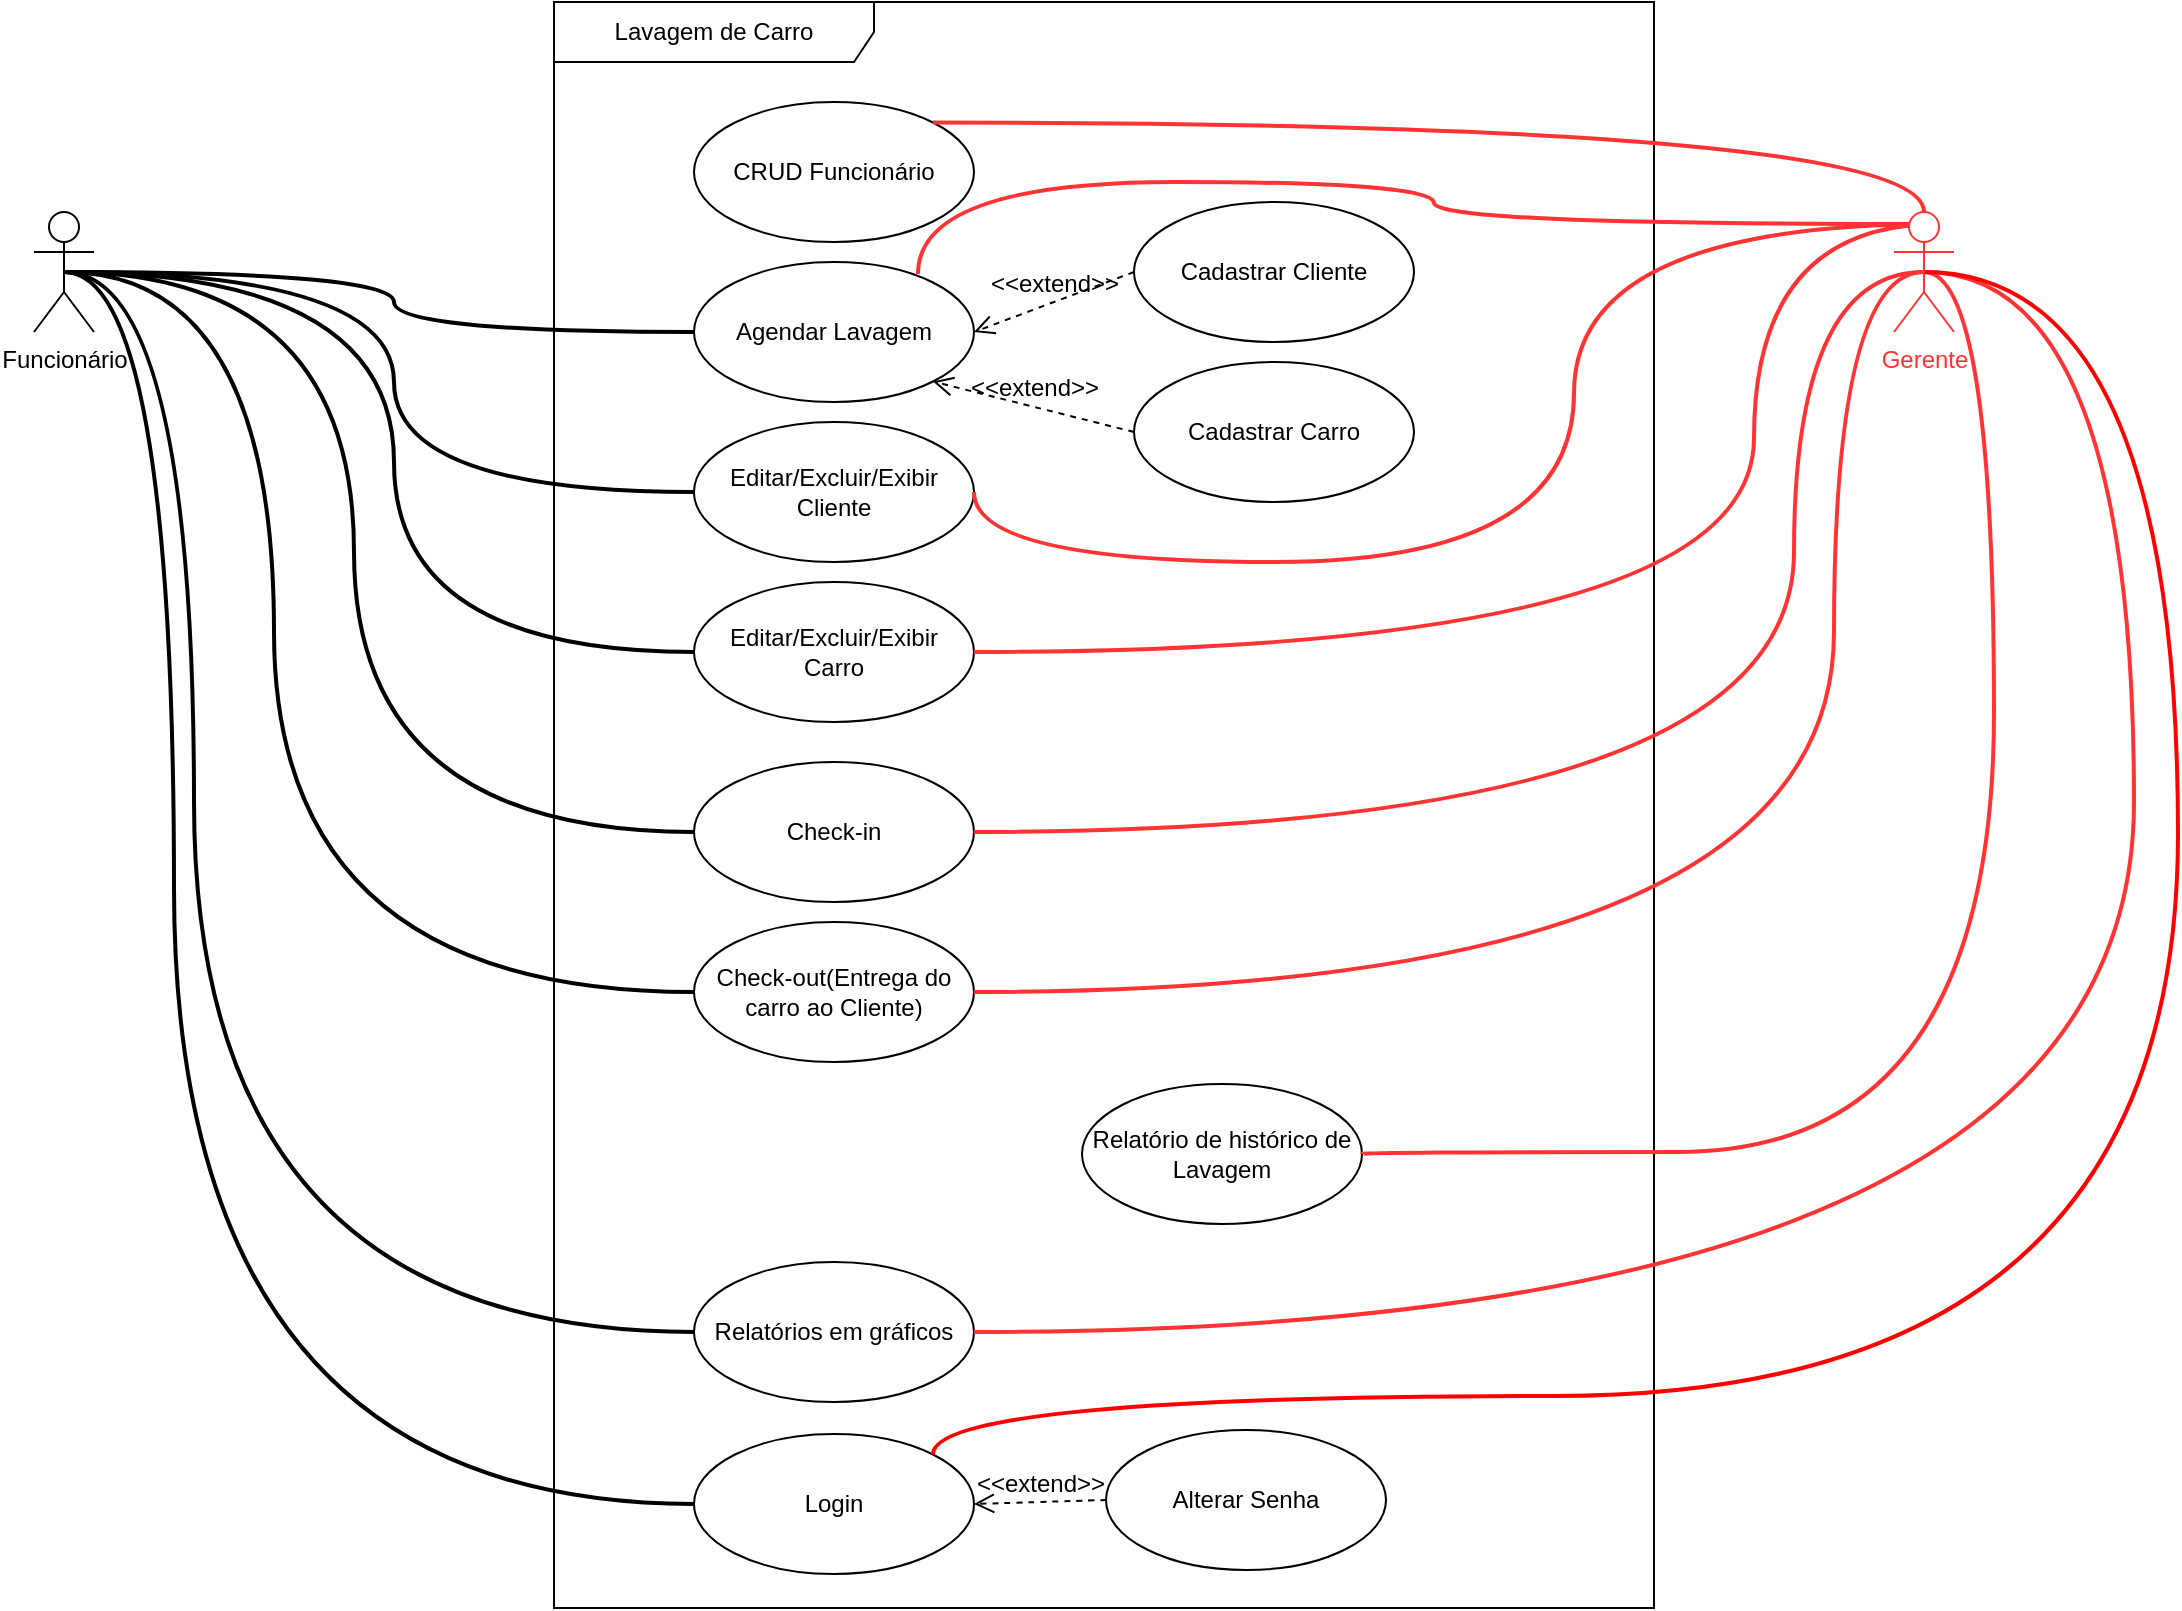 <mxfile version="24.4.13" type="device">
  <diagram name="Página-1" id="vjC1adTiTMulnfmGKpRd">
    <mxGraphModel dx="2087" dy="1729" grid="0" gridSize="10" guides="1" tooltips="1" connect="1" arrows="1" fold="1" page="0" pageScale="1" pageWidth="827" pageHeight="1169" math="0" shadow="0">
      <root>
        <mxCell id="0" />
        <mxCell id="1" parent="0" />
        <mxCell id="STybgOZ6_wo6ui0jpVrt-2" value="Lavagem de Carro" style="shape=umlFrame;whiteSpace=wrap;html=1;pointerEvents=0;recursiveResize=0;container=1;collapsible=0;width=160;" parent="1" vertex="1">
          <mxGeometry x="-70" y="-780" width="550" height="803" as="geometry" />
        </mxCell>
        <mxCell id="STybgOZ6_wo6ui0jpVrt-3" value="CRUD Funcionário" style="ellipse;whiteSpace=wrap;html=1;" parent="STybgOZ6_wo6ui0jpVrt-2" vertex="1">
          <mxGeometry x="70" y="50" width="140" height="70" as="geometry" />
        </mxCell>
        <mxCell id="STybgOZ6_wo6ui0jpVrt-4" value="Agendar Lavagem" style="ellipse;whiteSpace=wrap;html=1;" parent="STybgOZ6_wo6ui0jpVrt-2" vertex="1">
          <mxGeometry x="70" y="130" width="140" height="70" as="geometry" />
        </mxCell>
        <mxCell id="STybgOZ6_wo6ui0jpVrt-5" value="Editar/Excluir/Exibir&lt;div&gt;Cliente&lt;/div&gt;" style="ellipse;whiteSpace=wrap;html=1;" parent="STybgOZ6_wo6ui0jpVrt-2" vertex="1">
          <mxGeometry x="70" y="210" width="140" height="70" as="geometry" />
        </mxCell>
        <mxCell id="STybgOZ6_wo6ui0jpVrt-6" value="Check-in" style="ellipse;whiteSpace=wrap;html=1;" parent="STybgOZ6_wo6ui0jpVrt-2" vertex="1">
          <mxGeometry x="70" y="380" width="140" height="70" as="geometry" />
        </mxCell>
        <mxCell id="STybgOZ6_wo6ui0jpVrt-7" value="Check-out(Entrega do carro ao Cliente)" style="ellipse;whiteSpace=wrap;html=1;" parent="STybgOZ6_wo6ui0jpVrt-2" vertex="1">
          <mxGeometry x="70" y="460" width="140" height="70" as="geometry" />
        </mxCell>
        <mxCell id="STybgOZ6_wo6ui0jpVrt-8" value="Relatório de histórico de Lavagem" style="ellipse;whiteSpace=wrap;html=1;" parent="STybgOZ6_wo6ui0jpVrt-2" vertex="1">
          <mxGeometry x="264" y="541" width="140" height="70" as="geometry" />
        </mxCell>
        <mxCell id="STybgOZ6_wo6ui0jpVrt-9" value="Relatórios em gráficos" style="ellipse;whiteSpace=wrap;html=1;" parent="STybgOZ6_wo6ui0jpVrt-2" vertex="1">
          <mxGeometry x="70" y="630" width="140" height="70" as="geometry" />
        </mxCell>
        <mxCell id="STybgOZ6_wo6ui0jpVrt-10" value="Cadastrar Cliente" style="ellipse;whiteSpace=wrap;html=1;" parent="STybgOZ6_wo6ui0jpVrt-2" vertex="1">
          <mxGeometry x="290" y="100" width="140" height="70" as="geometry" />
        </mxCell>
        <mxCell id="STybgOZ6_wo6ui0jpVrt-11" value="Cadastrar Carro" style="ellipse;whiteSpace=wrap;html=1;" parent="STybgOZ6_wo6ui0jpVrt-2" vertex="1">
          <mxGeometry x="290" y="180" width="140" height="70" as="geometry" />
        </mxCell>
        <mxCell id="STybgOZ6_wo6ui0jpVrt-12" value="Editar/Excluir/Exibir&lt;div&gt;Carro&lt;/div&gt;" style="ellipse;whiteSpace=wrap;html=1;" parent="STybgOZ6_wo6ui0jpVrt-2" vertex="1">
          <mxGeometry x="70" y="290" width="140" height="70" as="geometry" />
        </mxCell>
        <mxCell id="STybgOZ6_wo6ui0jpVrt-13" value="&amp;lt;&amp;lt;extend&amp;gt;&amp;gt;" style="html=1;verticalAlign=bottom;labelBackgroundColor=none;endArrow=open;endFill=0;dashed=1;rounded=0;fontSize=12;startSize=8;endSize=8;curved=1;entryX=1;entryY=0.5;entryDx=0;entryDy=0;exitX=0;exitY=0.5;exitDx=0;exitDy=0;" parent="STybgOZ6_wo6ui0jpVrt-2" source="STybgOZ6_wo6ui0jpVrt-10" target="STybgOZ6_wo6ui0jpVrt-4" edge="1">
          <mxGeometry width="160" relative="1" as="geometry">
            <mxPoint x="280" y="300" as="sourcePoint" />
            <mxPoint x="440" y="300" as="targetPoint" />
          </mxGeometry>
        </mxCell>
        <mxCell id="STybgOZ6_wo6ui0jpVrt-14" value="&amp;lt;&amp;lt;extend&amp;gt;&amp;gt;" style="html=1;verticalAlign=bottom;labelBackgroundColor=none;endArrow=open;endFill=0;dashed=1;rounded=0;fontSize=12;startSize=8;endSize=8;curved=1;entryX=1;entryY=1;entryDx=0;entryDy=0;exitX=0;exitY=0.5;exitDx=0;exitDy=0;" parent="STybgOZ6_wo6ui0jpVrt-2" source="STybgOZ6_wo6ui0jpVrt-11" target="STybgOZ6_wo6ui0jpVrt-4" edge="1">
          <mxGeometry width="160" relative="1" as="geometry">
            <mxPoint x="300" y="145" as="sourcePoint" />
            <mxPoint x="220" y="175" as="targetPoint" />
          </mxGeometry>
        </mxCell>
        <mxCell id="0RaXyyCh2EYzIQkPMjXp-1" value="Login" style="ellipse;whiteSpace=wrap;html=1;" parent="STybgOZ6_wo6ui0jpVrt-2" vertex="1">
          <mxGeometry x="70" y="716" width="140" height="70" as="geometry" />
        </mxCell>
        <mxCell id="0RaXyyCh2EYzIQkPMjXp-2" value="Alterar Senha" style="ellipse;whiteSpace=wrap;html=1;" parent="STybgOZ6_wo6ui0jpVrt-2" vertex="1">
          <mxGeometry x="276" y="714" width="140" height="70" as="geometry" />
        </mxCell>
        <mxCell id="0RaXyyCh2EYzIQkPMjXp-3" value="&amp;lt;&amp;lt;extend&amp;gt;&amp;gt;" style="html=1;verticalAlign=bottom;labelBackgroundColor=none;endArrow=open;endFill=0;dashed=1;rounded=0;fontSize=12;startSize=8;endSize=8;curved=1;entryX=1;entryY=0.5;entryDx=0;entryDy=0;exitX=0;exitY=0.5;exitDx=0;exitDy=0;" parent="STybgOZ6_wo6ui0jpVrt-2" source="0RaXyyCh2EYzIQkPMjXp-2" target="0RaXyyCh2EYzIQkPMjXp-1" edge="1">
          <mxGeometry width="160" relative="1" as="geometry">
            <mxPoint x="300" y="225" as="sourcePoint" />
            <mxPoint x="199" y="200" as="targetPoint" />
          </mxGeometry>
        </mxCell>
        <mxCell id="STybgOZ6_wo6ui0jpVrt-30" style="edgeStyle=orthogonalEdgeStyle;curved=1;rounded=0;orthogonalLoop=1;jettySize=auto;html=1;exitX=0.5;exitY=0.5;exitDx=0;exitDy=0;exitPerimeter=0;entryX=0;entryY=0.5;entryDx=0;entryDy=0;fontSize=12;startSize=8;endSize=8;endArrow=none;endFill=0;strokeWidth=2;" parent="1" source="STybgOZ6_wo6ui0jpVrt-15" target="STybgOZ6_wo6ui0jpVrt-4" edge="1">
          <mxGeometry relative="1" as="geometry" />
        </mxCell>
        <mxCell id="STybgOZ6_wo6ui0jpVrt-31" style="edgeStyle=orthogonalEdgeStyle;curved=1;rounded=0;orthogonalLoop=1;jettySize=auto;html=1;exitX=0.5;exitY=0.5;exitDx=0;exitDy=0;exitPerimeter=0;entryX=0;entryY=0.5;entryDx=0;entryDy=0;fontSize=12;startSize=8;endSize=8;strokeWidth=2;endArrow=none;endFill=0;" parent="1" source="STybgOZ6_wo6ui0jpVrt-15" target="STybgOZ6_wo6ui0jpVrt-5" edge="1">
          <mxGeometry relative="1" as="geometry" />
        </mxCell>
        <mxCell id="STybgOZ6_wo6ui0jpVrt-32" style="edgeStyle=orthogonalEdgeStyle;curved=1;rounded=0;orthogonalLoop=1;jettySize=auto;html=1;exitX=0.5;exitY=0.5;exitDx=0;exitDy=0;exitPerimeter=0;entryX=0;entryY=0.5;entryDx=0;entryDy=0;fontSize=12;startSize=8;endSize=8;endArrow=none;endFill=0;strokeWidth=2;" parent="1" source="STybgOZ6_wo6ui0jpVrt-15" target="STybgOZ6_wo6ui0jpVrt-12" edge="1">
          <mxGeometry relative="1" as="geometry" />
        </mxCell>
        <mxCell id="STybgOZ6_wo6ui0jpVrt-33" style="edgeStyle=orthogonalEdgeStyle;curved=1;rounded=0;orthogonalLoop=1;jettySize=auto;html=1;exitX=0.5;exitY=0.5;exitDx=0;exitDy=0;exitPerimeter=0;entryX=0;entryY=0.5;entryDx=0;entryDy=0;fontSize=12;startSize=8;endSize=8;strokeWidth=2;endArrow=none;endFill=0;" parent="1" source="STybgOZ6_wo6ui0jpVrt-15" target="STybgOZ6_wo6ui0jpVrt-6" edge="1">
          <mxGeometry relative="1" as="geometry">
            <Array as="points">
              <mxPoint x="-170" y="-645" />
              <mxPoint x="-170" y="-365" />
            </Array>
          </mxGeometry>
        </mxCell>
        <mxCell id="STybgOZ6_wo6ui0jpVrt-34" style="edgeStyle=orthogonalEdgeStyle;curved=1;rounded=0;orthogonalLoop=1;jettySize=auto;html=1;exitX=0.5;exitY=0.5;exitDx=0;exitDy=0;exitPerimeter=0;entryX=0;entryY=0.5;entryDx=0;entryDy=0;fontSize=12;startSize=8;endSize=8;endArrow=none;endFill=0;strokeWidth=2;" parent="1" source="STybgOZ6_wo6ui0jpVrt-15" target="STybgOZ6_wo6ui0jpVrt-7" edge="1">
          <mxGeometry relative="1" as="geometry">
            <Array as="points">
              <mxPoint x="-210" y="-645" />
              <mxPoint x="-210" y="-285" />
            </Array>
          </mxGeometry>
        </mxCell>
        <mxCell id="STybgOZ6_wo6ui0jpVrt-36" style="edgeStyle=orthogonalEdgeStyle;curved=1;rounded=0;orthogonalLoop=1;jettySize=auto;html=1;exitX=0.5;exitY=0.5;exitDx=0;exitDy=0;exitPerimeter=0;entryX=0;entryY=0.5;entryDx=0;entryDy=0;fontSize=12;startSize=8;endSize=8;strokeWidth=2;endArrow=none;endFill=0;" parent="1" source="STybgOZ6_wo6ui0jpVrt-15" target="STybgOZ6_wo6ui0jpVrt-9" edge="1">
          <mxGeometry relative="1" as="geometry">
            <Array as="points">
              <mxPoint x="-250" y="-645" />
              <mxPoint x="-250" y="-115" />
            </Array>
          </mxGeometry>
        </mxCell>
        <mxCell id="0RaXyyCh2EYzIQkPMjXp-4" style="edgeStyle=orthogonalEdgeStyle;rounded=0;orthogonalLoop=1;jettySize=auto;html=1;exitX=0.5;exitY=0.5;exitDx=0;exitDy=0;exitPerimeter=0;entryX=0;entryY=0.5;entryDx=0;entryDy=0;curved=1;strokeWidth=2;endArrow=none;endFill=0;" parent="1" source="STybgOZ6_wo6ui0jpVrt-15" target="0RaXyyCh2EYzIQkPMjXp-1" edge="1">
          <mxGeometry relative="1" as="geometry">
            <Array as="points">
              <mxPoint x="-260" y="-645" />
              <mxPoint x="-260" y="-29" />
            </Array>
          </mxGeometry>
        </mxCell>
        <mxCell id="STybgOZ6_wo6ui0jpVrt-15" value="Funcionário" style="shape=umlActor;verticalLabelPosition=bottom;verticalAlign=top;html=1;" parent="1" vertex="1">
          <mxGeometry x="-330" y="-675" width="30" height="60" as="geometry" />
        </mxCell>
        <mxCell id="STybgOZ6_wo6ui0jpVrt-20" style="edgeStyle=orthogonalEdgeStyle;rounded=0;orthogonalLoop=1;jettySize=auto;html=1;exitX=0.5;exitY=0;exitDx=0;exitDy=0;exitPerimeter=0;fontSize=12;startSize=8;endSize=8;curved=1;entryX=1;entryY=0;entryDx=0;entryDy=0;endArrow=none;endFill=0;strokeWidth=2;strokeColor=#FF3333;" parent="1" source="STybgOZ6_wo6ui0jpVrt-18" target="STybgOZ6_wo6ui0jpVrt-3" edge="1">
          <mxGeometry relative="1" as="geometry">
            <mxPoint x="615" y="-730" as="targetPoint" />
          </mxGeometry>
        </mxCell>
        <mxCell id="STybgOZ6_wo6ui0jpVrt-21" style="edgeStyle=orthogonalEdgeStyle;curved=1;rounded=0;orthogonalLoop=1;jettySize=auto;html=1;exitX=0.25;exitY=0.1;exitDx=0;exitDy=0;exitPerimeter=0;entryX=0.8;entryY=0.086;entryDx=0;entryDy=0;fontSize=12;startSize=8;endSize=8;strokeColor=#FF3333;endArrow=none;endFill=0;entryPerimeter=0;strokeWidth=2;" parent="1" source="STybgOZ6_wo6ui0jpVrt-18" target="STybgOZ6_wo6ui0jpVrt-4" edge="1">
          <mxGeometry relative="1" as="geometry">
            <Array as="points">
              <mxPoint x="370" y="-669" />
              <mxPoint x="370" y="-690" />
              <mxPoint x="112" y="-690" />
            </Array>
          </mxGeometry>
        </mxCell>
        <mxCell id="STybgOZ6_wo6ui0jpVrt-23" style="edgeStyle=orthogonalEdgeStyle;curved=1;rounded=0;orthogonalLoop=1;jettySize=auto;html=1;exitX=0.75;exitY=0.1;exitDx=0;exitDy=0;exitPerimeter=0;entryX=1;entryY=0.5;entryDx=0;entryDy=0;fontSize=12;startSize=8;endSize=8;strokeWidth=2;strokeColor=#FF3333;endArrow=none;endFill=0;" parent="1" source="STybgOZ6_wo6ui0jpVrt-18" target="STybgOZ6_wo6ui0jpVrt-5" edge="1">
          <mxGeometry relative="1" as="geometry">
            <Array as="points">
              <mxPoint x="440" y="-669" />
              <mxPoint x="440" y="-500" />
              <mxPoint x="140" y="-500" />
            </Array>
          </mxGeometry>
        </mxCell>
        <mxCell id="STybgOZ6_wo6ui0jpVrt-24" style="edgeStyle=orthogonalEdgeStyle;curved=1;rounded=0;orthogonalLoop=1;jettySize=auto;html=1;exitX=0.75;exitY=0.1;exitDx=0;exitDy=0;exitPerimeter=0;entryX=1;entryY=0.5;entryDx=0;entryDy=0;fontSize=12;startSize=8;endSize=8;endArrow=none;endFill=0;strokeWidth=2;strokeColor=#FF3333;" parent="1" source="STybgOZ6_wo6ui0jpVrt-18" target="STybgOZ6_wo6ui0jpVrt-12" edge="1">
          <mxGeometry relative="1" as="geometry">
            <Array as="points">
              <mxPoint x="530" y="-669" />
              <mxPoint x="530" y="-455" />
            </Array>
          </mxGeometry>
        </mxCell>
        <mxCell id="STybgOZ6_wo6ui0jpVrt-25" style="edgeStyle=orthogonalEdgeStyle;curved=1;rounded=0;orthogonalLoop=1;jettySize=auto;html=1;exitX=0.5;exitY=0.5;exitDx=0;exitDy=0;exitPerimeter=0;entryX=1;entryY=0.5;entryDx=0;entryDy=0;fontSize=12;startSize=8;endSize=8;strokeColor=#FF3333;strokeWidth=2;endArrow=none;endFill=0;" parent="1" source="STybgOZ6_wo6ui0jpVrt-18" target="STybgOZ6_wo6ui0jpVrt-6" edge="1">
          <mxGeometry relative="1" as="geometry">
            <Array as="points">
              <mxPoint x="550" y="-645" />
              <mxPoint x="550" y="-365" />
            </Array>
          </mxGeometry>
        </mxCell>
        <mxCell id="STybgOZ6_wo6ui0jpVrt-26" style="edgeStyle=orthogonalEdgeStyle;curved=1;rounded=0;orthogonalLoop=1;jettySize=auto;html=1;exitX=0.5;exitY=0.5;exitDx=0;exitDy=0;exitPerimeter=0;entryX=1;entryY=0.5;entryDx=0;entryDy=0;fontSize=12;startSize=8;endSize=8;strokeWidth=2;strokeColor=#FF3333;endArrow=none;endFill=0;" parent="1" source="STybgOZ6_wo6ui0jpVrt-18" target="STybgOZ6_wo6ui0jpVrt-7" edge="1">
          <mxGeometry relative="1" as="geometry">
            <Array as="points">
              <mxPoint x="570" y="-645" />
              <mxPoint x="570" y="-285" />
            </Array>
          </mxGeometry>
        </mxCell>
        <mxCell id="STybgOZ6_wo6ui0jpVrt-27" style="edgeStyle=orthogonalEdgeStyle;curved=1;rounded=0;orthogonalLoop=1;jettySize=auto;html=1;exitX=0.5;exitY=0.5;exitDx=0;exitDy=0;exitPerimeter=0;entryX=1;entryY=0.5;entryDx=0;entryDy=0;fontSize=12;startSize=8;endSize=8;strokeWidth=2;endArrow=none;endFill=0;strokeColor=#FF3333;" parent="1" source="STybgOZ6_wo6ui0jpVrt-18" target="STybgOZ6_wo6ui0jpVrt-8" edge="1">
          <mxGeometry relative="1" as="geometry">
            <Array as="points">
              <mxPoint x="650" y="-645" />
              <mxPoint x="650" y="-205" />
            </Array>
          </mxGeometry>
        </mxCell>
        <mxCell id="STybgOZ6_wo6ui0jpVrt-28" style="edgeStyle=orthogonalEdgeStyle;curved=1;rounded=0;orthogonalLoop=1;jettySize=auto;html=1;exitX=0.5;exitY=0.5;exitDx=0;exitDy=0;exitPerimeter=0;entryX=1;entryY=0.5;entryDx=0;entryDy=0;fontSize=12;startSize=8;endSize=8;endArrow=none;endFill=0;strokeColor=#FF3333;strokeWidth=2;" parent="1" source="STybgOZ6_wo6ui0jpVrt-18" target="STybgOZ6_wo6ui0jpVrt-9" edge="1">
          <mxGeometry relative="1" as="geometry">
            <Array as="points">
              <mxPoint x="720" y="-645" />
              <mxPoint x="720" y="-115" />
            </Array>
          </mxGeometry>
        </mxCell>
        <mxCell id="0RaXyyCh2EYzIQkPMjXp-5" style="edgeStyle=orthogonalEdgeStyle;rounded=0;orthogonalLoop=1;jettySize=auto;html=1;exitX=0.5;exitY=0.5;exitDx=0;exitDy=0;exitPerimeter=0;entryX=1;entryY=0;entryDx=0;entryDy=0;curved=1;endArrow=none;endFill=0;strokeColor=#FF0000;strokeWidth=2;" parent="1" source="STybgOZ6_wo6ui0jpVrt-18" target="0RaXyyCh2EYzIQkPMjXp-1" edge="1">
          <mxGeometry relative="1" as="geometry">
            <Array as="points">
              <mxPoint x="742" y="-645" />
              <mxPoint x="742" y="-83" />
              <mxPoint x="120" y="-83" />
            </Array>
          </mxGeometry>
        </mxCell>
        <mxCell id="STybgOZ6_wo6ui0jpVrt-18" value="&lt;font color=&quot;#ff3333&quot;&gt;Gerente&lt;/font&gt;" style="shape=umlActor;verticalLabelPosition=bottom;verticalAlign=top;html=1;strokeColor=#FF3333;" parent="1" vertex="1">
          <mxGeometry x="600" y="-675" width="30" height="60" as="geometry" />
        </mxCell>
      </root>
    </mxGraphModel>
  </diagram>
</mxfile>
